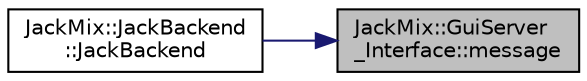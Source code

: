 digraph "JackMix::GuiServer_Interface::message"
{
 // LATEX_PDF_SIZE
  edge [fontname="Helvetica",fontsize="10",labelfontname="Helvetica",labelfontsize="10"];
  node [fontname="Helvetica",fontsize="10",shape=record];
  rankdir="RL";
  Node1 [label="JackMix::GuiServer\l_Interface::message",height=0.2,width=0.4,color="black", fillcolor="grey75", style="filled", fontcolor="black",tooltip=" "];
  Node1 -> Node2 [dir="back",color="midnightblue",fontsize="10",style="solid",fontname="Helvetica"];
  Node2 [label="JackMix::JackBackend\l::JackBackend",height=0.2,width=0.4,color="black", fillcolor="white", style="filled",URL="$d6/d69/class_jack_mix_1_1_jack_backend.html#ae03d382c7f2277e61f624ddbee1eea51",tooltip="Initializes the connection"];
}

